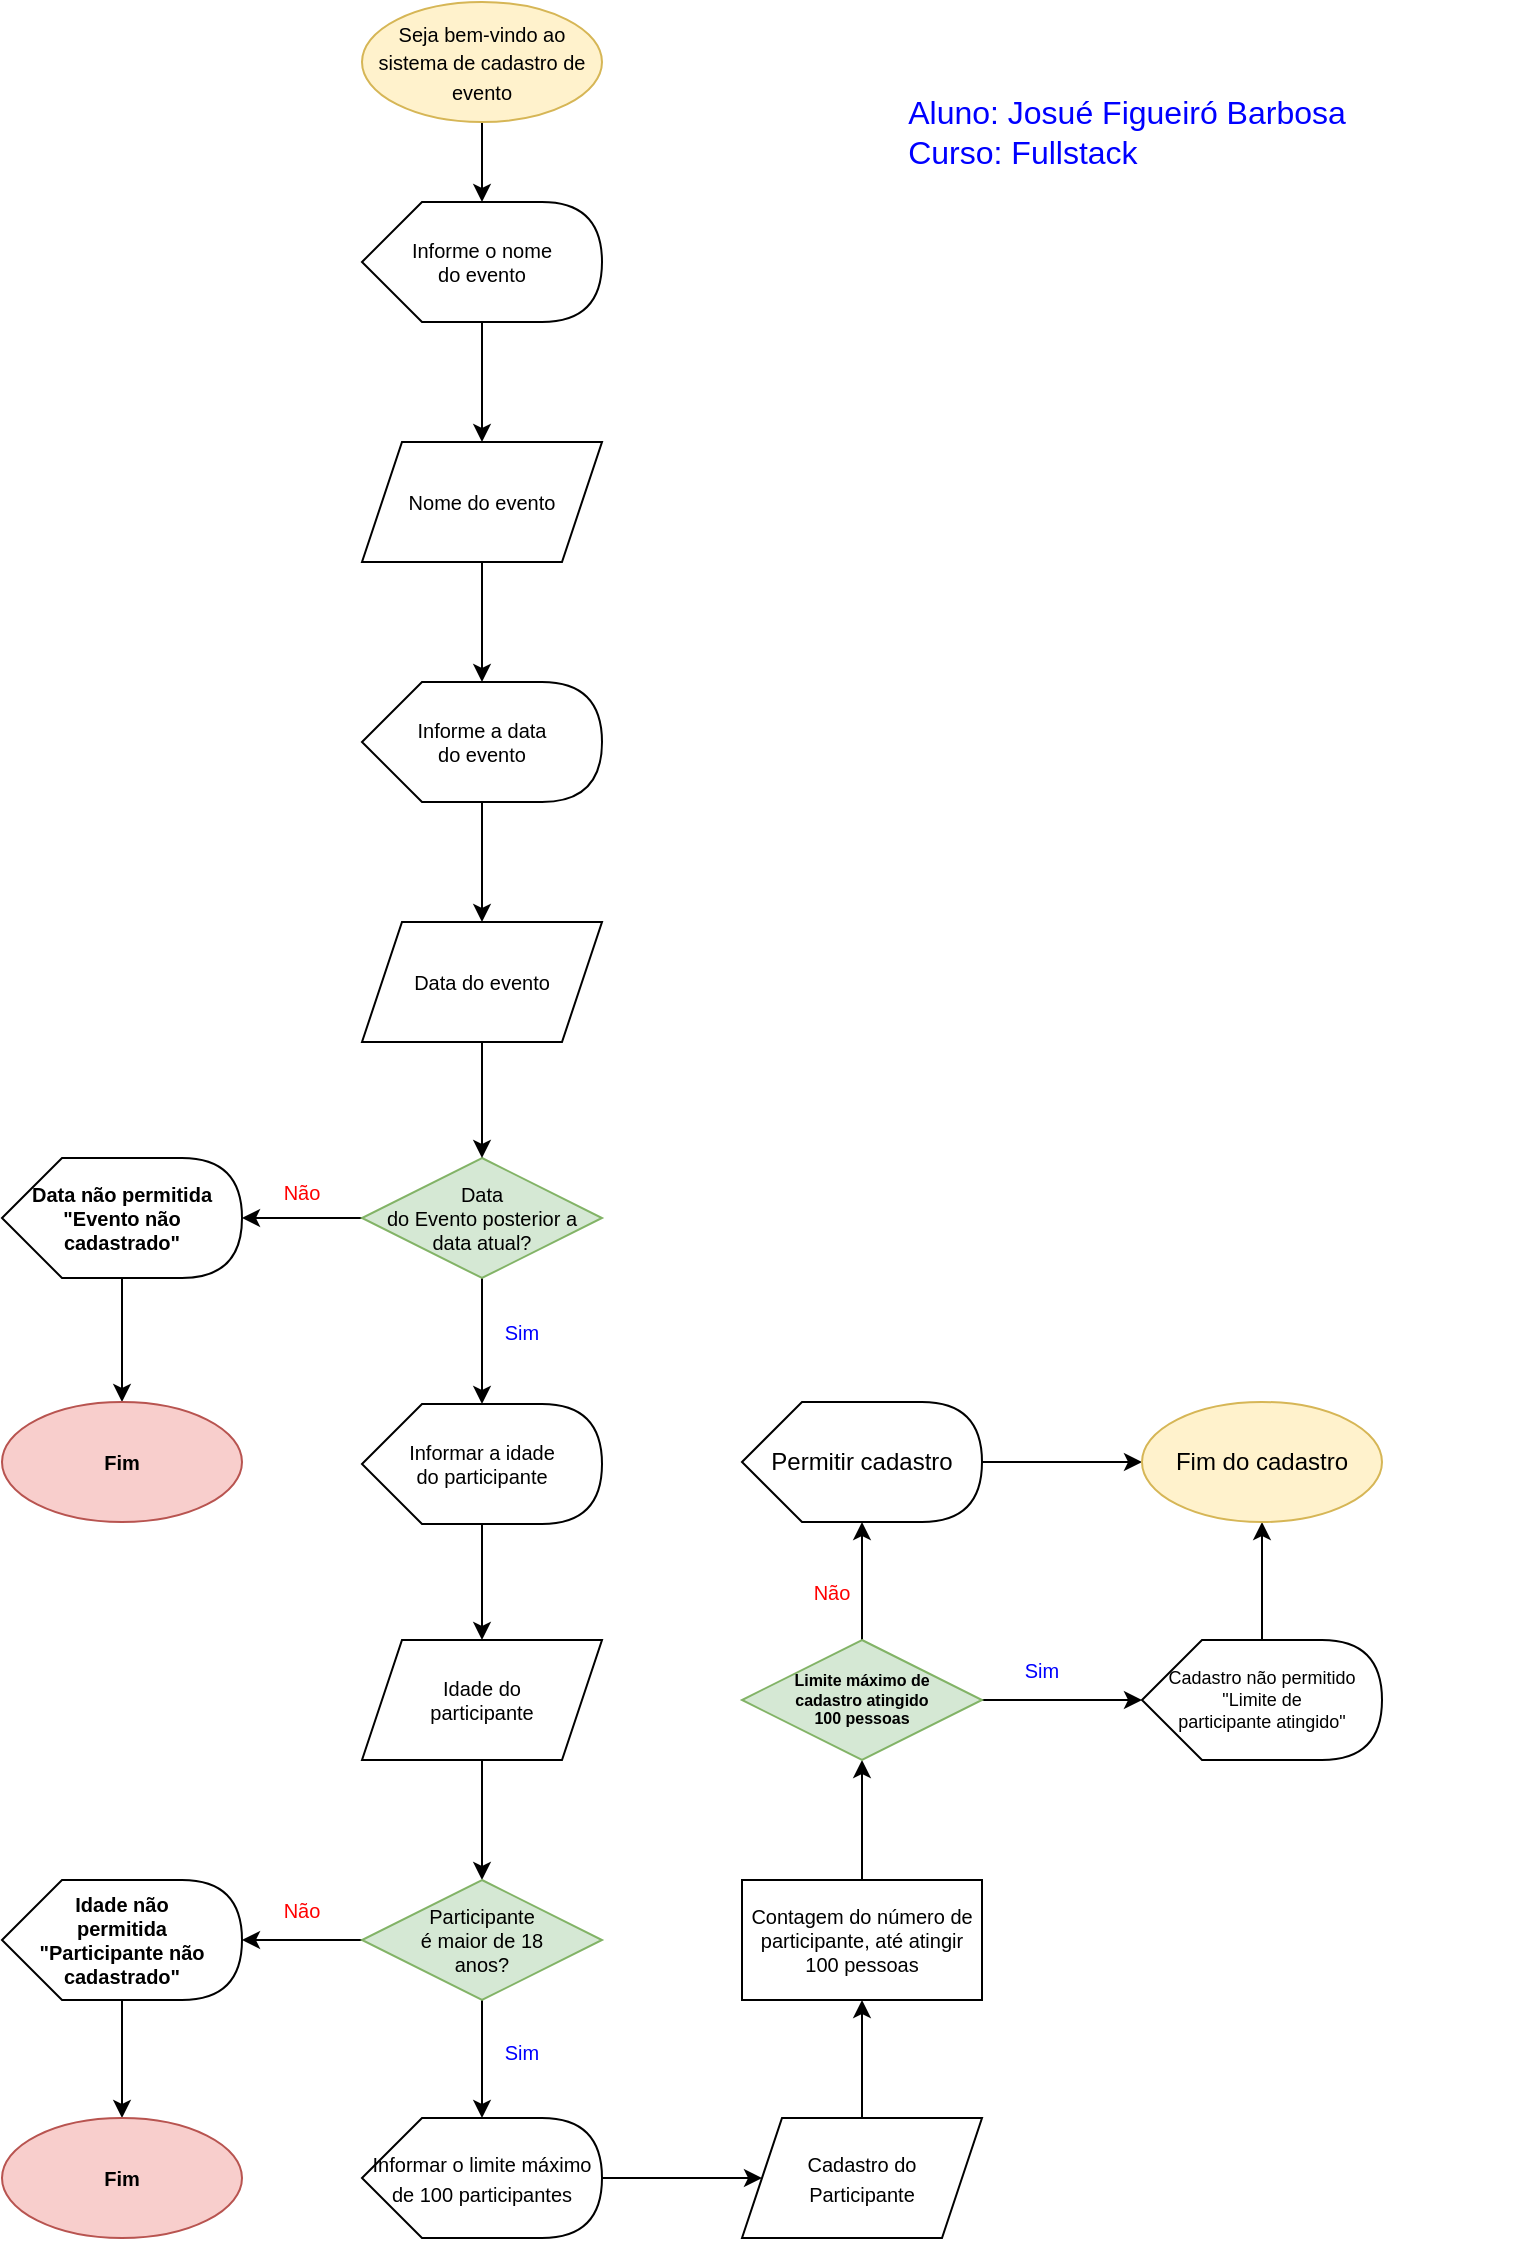 <mxfile version="15.9.6" type="github">
  <diagram id="c-UCe-3wYkse3ktO9Hgi" name="Page-1">
    <mxGraphModel dx="868" dy="1581" grid="1" gridSize="10" guides="1" tooltips="1" connect="1" arrows="1" fold="1" page="1" pageScale="1" pageWidth="827" pageHeight="1169" math="0" shadow="0">
      <root>
        <mxCell id="0" />
        <mxCell id="1" parent="0" />
        <mxCell id="j1DzfyWoOEW-tvMOQWZR-35" value="" style="edgeStyle=orthogonalEdgeStyle;rounded=0;orthogonalLoop=1;jettySize=auto;html=1;fontSize=10;" parent="1" source="j1DzfyWoOEW-tvMOQWZR-5" target="j1DzfyWoOEW-tvMOQWZR-9" edge="1">
          <mxGeometry relative="1" as="geometry" />
        </mxCell>
        <mxCell id="j1DzfyWoOEW-tvMOQWZR-5" value="&lt;div style=&quot;font-size: 10px&quot;&gt;&lt;font style=&quot;font-size: 10px&quot;&gt;Informe o nome &lt;br&gt;&lt;/font&gt;&lt;/div&gt;&lt;div style=&quot;font-size: 10px&quot;&gt;&lt;font style=&quot;font-size: 10px&quot;&gt;do evento&lt;/font&gt;&lt;/div&gt;" style="shape=display;whiteSpace=wrap;html=1;" parent="1" vertex="1">
          <mxGeometry x="220" y="-1060" width="120" height="60" as="geometry" />
        </mxCell>
        <mxCell id="j1DzfyWoOEW-tvMOQWZR-45" value="" style="edgeStyle=orthogonalEdgeStyle;rounded=0;orthogonalLoop=1;jettySize=auto;html=1;fontSize=10;" parent="1" source="j1DzfyWoOEW-tvMOQWZR-7" target="j1DzfyWoOEW-tvMOQWZR-5" edge="1">
          <mxGeometry relative="1" as="geometry" />
        </mxCell>
        <mxCell id="j1DzfyWoOEW-tvMOQWZR-7" value="&lt;font style=&quot;font-size: 10px&quot;&gt;Seja bem-vindo ao sistema de cadastro de evento&lt;/font&gt;" style="ellipse;whiteSpace=wrap;html=1;fillColor=#fff2cc;strokeColor=#d6b656;" parent="1" vertex="1">
          <mxGeometry x="220" y="-1160" width="120" height="60" as="geometry" />
        </mxCell>
        <mxCell id="j1DzfyWoOEW-tvMOQWZR-36" value="" style="edgeStyle=orthogonalEdgeStyle;rounded=0;orthogonalLoop=1;jettySize=auto;html=1;fontSize=10;" parent="1" source="j1DzfyWoOEW-tvMOQWZR-9" target="j1DzfyWoOEW-tvMOQWZR-11" edge="1">
          <mxGeometry relative="1" as="geometry" />
        </mxCell>
        <mxCell id="j1DzfyWoOEW-tvMOQWZR-9" value="&lt;font style=&quot;font-size: 10px&quot;&gt;Nome do evento&lt;/font&gt;" style="shape=parallelogram;perimeter=parallelogramPerimeter;whiteSpace=wrap;html=1;fixedSize=1;" parent="1" vertex="1">
          <mxGeometry x="220" y="-940" width="120" height="60" as="geometry" />
        </mxCell>
        <mxCell id="j1DzfyWoOEW-tvMOQWZR-34" value="" style="edgeStyle=orthogonalEdgeStyle;rounded=0;orthogonalLoop=1;jettySize=auto;html=1;fontSize=10;" parent="1" source="j1DzfyWoOEW-tvMOQWZR-10" target="j1DzfyWoOEW-tvMOQWZR-30" edge="1">
          <mxGeometry relative="1" as="geometry" />
        </mxCell>
        <mxCell id="j1DzfyWoOEW-tvMOQWZR-39" value="" style="edgeStyle=orthogonalEdgeStyle;rounded=0;orthogonalLoop=1;jettySize=auto;html=1;fontSize=10;" parent="1" source="j1DzfyWoOEW-tvMOQWZR-10" target="j1DzfyWoOEW-tvMOQWZR-13" edge="1">
          <mxGeometry relative="1" as="geometry" />
        </mxCell>
        <mxCell id="j1DzfyWoOEW-tvMOQWZR-10" value="&lt;div style=&quot;font-size: 10px&quot;&gt;&lt;font style=&quot;font-size: 10px&quot;&gt;Data&lt;/font&gt;&lt;/div&gt;&lt;div style=&quot;font-size: 10px&quot;&gt;&lt;font style=&quot;font-size: 10px&quot;&gt; do Evento posterior a &lt;br&gt;&lt;/font&gt;&lt;/div&gt;&lt;div style=&quot;font-size: 10px&quot;&gt;&lt;font style=&quot;font-size: 10px&quot;&gt;data atual?&lt;br&gt;&lt;/font&gt;&lt;/div&gt;" style="rhombus;whiteSpace=wrap;html=1;fillColor=#d5e8d4;strokeColor=#82b366;" parent="1" vertex="1">
          <mxGeometry x="220" y="-582" width="120" height="60" as="geometry" />
        </mxCell>
        <mxCell id="j1DzfyWoOEW-tvMOQWZR-37" value="" style="edgeStyle=orthogonalEdgeStyle;rounded=0;orthogonalLoop=1;jettySize=auto;html=1;fontSize=10;" parent="1" source="j1DzfyWoOEW-tvMOQWZR-11" target="j1DzfyWoOEW-tvMOQWZR-12" edge="1">
          <mxGeometry relative="1" as="geometry" />
        </mxCell>
        <mxCell id="j1DzfyWoOEW-tvMOQWZR-11" value="&lt;div style=&quot;font-size: 10px&quot;&gt;&lt;font style=&quot;font-size: 10px&quot;&gt;Informe a data &lt;br&gt;&lt;/font&gt;&lt;/div&gt;&lt;div style=&quot;font-size: 10px&quot;&gt;&lt;font style=&quot;font-size: 10px&quot;&gt;do evento&lt;/font&gt;&lt;/div&gt;" style="shape=display;whiteSpace=wrap;html=1;" parent="1" vertex="1">
          <mxGeometry x="220" y="-820" width="120" height="60" as="geometry" />
        </mxCell>
        <mxCell id="j1DzfyWoOEW-tvMOQWZR-38" value="" style="edgeStyle=orthogonalEdgeStyle;rounded=0;orthogonalLoop=1;jettySize=auto;html=1;fontSize=10;" parent="1" source="j1DzfyWoOEW-tvMOQWZR-12" target="j1DzfyWoOEW-tvMOQWZR-10" edge="1">
          <mxGeometry relative="1" as="geometry" />
        </mxCell>
        <mxCell id="j1DzfyWoOEW-tvMOQWZR-12" value="&lt;font style=&quot;font-size: 10px&quot;&gt;Data do evento&lt;/font&gt;" style="shape=parallelogram;perimeter=parallelogramPerimeter;whiteSpace=wrap;html=1;fixedSize=1;" parent="1" vertex="1">
          <mxGeometry x="220" y="-700" width="120" height="60" as="geometry" />
        </mxCell>
        <mxCell id="j1DzfyWoOEW-tvMOQWZR-40" value="" style="edgeStyle=orthogonalEdgeStyle;rounded=0;orthogonalLoop=1;jettySize=auto;html=1;fontSize=10;" parent="1" source="j1DzfyWoOEW-tvMOQWZR-13" target="j1DzfyWoOEW-tvMOQWZR-14" edge="1">
          <mxGeometry relative="1" as="geometry" />
        </mxCell>
        <mxCell id="j1DzfyWoOEW-tvMOQWZR-13" value="&lt;div style=&quot;font-size: 10px&quot;&gt;&lt;font style=&quot;font-size: 10px&quot;&gt;Informar a idade &lt;br&gt;&lt;/font&gt;&lt;/div&gt;&lt;div style=&quot;font-size: 10px&quot;&gt;&lt;font style=&quot;font-size: 10px&quot;&gt;do participante&lt;/font&gt;&lt;/div&gt;" style="shape=display;whiteSpace=wrap;html=1;" parent="1" vertex="1">
          <mxGeometry x="220" y="-459" width="120" height="60" as="geometry" />
        </mxCell>
        <mxCell id="j1DzfyWoOEW-tvMOQWZR-41" value="" style="edgeStyle=orthogonalEdgeStyle;rounded=0;orthogonalLoop=1;jettySize=auto;html=1;fontSize=10;" parent="1" source="j1DzfyWoOEW-tvMOQWZR-14" target="j1DzfyWoOEW-tvMOQWZR-15" edge="1">
          <mxGeometry relative="1" as="geometry" />
        </mxCell>
        <mxCell id="j1DzfyWoOEW-tvMOQWZR-14" value="&lt;div style=&quot;font-size: 10px&quot;&gt;&lt;font style=&quot;font-size: 10px&quot;&gt;Idade do &lt;br&gt;&lt;/font&gt;&lt;/div&gt;&lt;div style=&quot;font-size: 10px&quot;&gt;&lt;font style=&quot;font-size: 10px&quot;&gt;participante&lt;/font&gt;&lt;/div&gt;" style="shape=parallelogram;perimeter=parallelogramPerimeter;whiteSpace=wrap;html=1;fixedSize=1;" parent="1" vertex="1">
          <mxGeometry x="220" y="-341" width="120" height="60" as="geometry" />
        </mxCell>
        <mxCell id="j1DzfyWoOEW-tvMOQWZR-42" value="" style="edgeStyle=orthogonalEdgeStyle;rounded=0;orthogonalLoop=1;jettySize=auto;html=1;fontSize=10;" parent="1" source="j1DzfyWoOEW-tvMOQWZR-15" target="j1DzfyWoOEW-tvMOQWZR-16" edge="1">
          <mxGeometry relative="1" as="geometry" />
        </mxCell>
        <mxCell id="j1DzfyWoOEW-tvMOQWZR-49" value="" style="edgeStyle=orthogonalEdgeStyle;rounded=0;orthogonalLoop=1;jettySize=auto;html=1;fontSize=10;" parent="1" source="j1DzfyWoOEW-tvMOQWZR-15" target="j1DzfyWoOEW-tvMOQWZR-47" edge="1">
          <mxGeometry relative="1" as="geometry" />
        </mxCell>
        <mxCell id="j1DzfyWoOEW-tvMOQWZR-15" value="&lt;div style=&quot;font-size: 10px&quot;&gt;&lt;font style=&quot;font-size: 10px&quot;&gt;Participante &lt;br&gt;&lt;/font&gt;&lt;/div&gt;&lt;div style=&quot;font-size: 10px&quot;&gt;&lt;font style=&quot;font-size: 10px&quot;&gt;é maior de 18 &lt;br&gt;&lt;/font&gt;&lt;/div&gt;&lt;div style=&quot;font-size: 10px&quot;&gt;&lt;font style=&quot;font-size: 10px&quot;&gt;anos?&lt;/font&gt;&lt;/div&gt;" style="rhombus;whiteSpace=wrap;html=1;fillColor=#d5e8d4;strokeColor=#82b366;" parent="1" vertex="1">
          <mxGeometry x="220" y="-221" width="120" height="60" as="geometry" />
        </mxCell>
        <mxCell id="j1DzfyWoOEW-tvMOQWZR-54" value="" style="edgeStyle=orthogonalEdgeStyle;rounded=0;orthogonalLoop=1;jettySize=auto;html=1;fontSize=10;" parent="1" source="j1DzfyWoOEW-tvMOQWZR-16" target="j1DzfyWoOEW-tvMOQWZR-53" edge="1">
          <mxGeometry relative="1" as="geometry" />
        </mxCell>
        <mxCell id="j1DzfyWoOEW-tvMOQWZR-16" value="&lt;font style=&quot;font-size: 10px&quot;&gt;Informar o limite máximo de 100 participantes&lt;/font&gt;" style="shape=display;whiteSpace=wrap;html=1;" parent="1" vertex="1">
          <mxGeometry x="220" y="-102" width="120" height="60" as="geometry" />
        </mxCell>
        <mxCell id="j1DzfyWoOEW-tvMOQWZR-63" value="" style="edgeStyle=orthogonalEdgeStyle;rounded=0;orthogonalLoop=1;jettySize=auto;html=1;fontSize=10;" parent="1" source="j1DzfyWoOEW-tvMOQWZR-18" target="j1DzfyWoOEW-tvMOQWZR-60" edge="1">
          <mxGeometry relative="1" as="geometry" />
        </mxCell>
        <mxCell id="j1DzfyWoOEW-tvMOQWZR-18" value="&lt;div style=&quot;font-size: 9px&quot; align=&quot;center&quot;&gt;&lt;font style=&quot;font-size: 9px&quot;&gt;Cadastro não permitido&lt;/font&gt;&lt;/div&gt;&lt;div style=&quot;font-size: 9px&quot; align=&quot;center&quot;&gt;&lt;font style=&quot;font-size: 9px&quot;&gt;&quot;Limite de&lt;/font&gt;&lt;/div&gt;&lt;div style=&quot;font-size: 9px&quot; align=&quot;center&quot;&gt;&lt;font style=&quot;font-size: 9px&quot;&gt;participante atingido&quot;&lt;/font&gt;&lt;/div&gt;" style="shape=display;whiteSpace=wrap;html=1;align=center;" parent="1" vertex="1">
          <mxGeometry x="610" y="-341" width="120" height="60" as="geometry" />
        </mxCell>
        <mxCell id="j1DzfyWoOEW-tvMOQWZR-33" value="" style="edgeStyle=orthogonalEdgeStyle;rounded=0;orthogonalLoop=1;jettySize=auto;html=1;fontSize=10;" parent="1" source="j1DzfyWoOEW-tvMOQWZR-30" target="j1DzfyWoOEW-tvMOQWZR-32" edge="1">
          <mxGeometry relative="1" as="geometry" />
        </mxCell>
        <mxCell id="j1DzfyWoOEW-tvMOQWZR-30" value="&lt;div style=&quot;font-size: 10px&quot;&gt;&lt;b&gt;&lt;font style=&quot;font-size: 10px&quot;&gt;Data não permitida &lt;br&gt;&lt;/font&gt;&lt;/b&gt;&lt;/div&gt;&lt;div style=&quot;font-size: 10px&quot;&gt;&lt;b&gt;&lt;font style=&quot;font-size: 10px&quot;&gt;&quot;Evento não cadastrado&quot;&lt;br&gt;&lt;/font&gt;&lt;/b&gt;&lt;/div&gt;" style="shape=display;whiteSpace=wrap;html=1;" parent="1" vertex="1">
          <mxGeometry x="40" y="-582" width="120" height="60" as="geometry" />
        </mxCell>
        <mxCell id="j1DzfyWoOEW-tvMOQWZR-32" value="&lt;div style=&quot;font-size: 10px&quot;&gt;&lt;b&gt;&lt;font style=&quot;font-size: 10px&quot;&gt;Fim&lt;/font&gt;&lt;/b&gt;&lt;/div&gt;" style="ellipse;whiteSpace=wrap;html=1;fillColor=#f8cecc;strokeColor=#b85450;" parent="1" vertex="1">
          <mxGeometry x="40" y="-460" width="120" height="60" as="geometry" />
        </mxCell>
        <mxCell id="j1DzfyWoOEW-tvMOQWZR-43" value="&lt;font color=&quot;#FF0000&quot;&gt;Não&lt;/font&gt;" style="text;html=1;strokeColor=none;fillColor=none;align=center;verticalAlign=middle;whiteSpace=wrap;rounded=0;fontSize=10;" parent="1" vertex="1">
          <mxGeometry x="160" y="-580" width="60" height="30" as="geometry" />
        </mxCell>
        <mxCell id="j1DzfyWoOEW-tvMOQWZR-44" value="&lt;font color=&quot;#0000FF&quot;&gt;Sim&lt;/font&gt;" style="text;html=1;strokeColor=none;fillColor=none;align=center;verticalAlign=middle;whiteSpace=wrap;rounded=0;fontSize=10;" parent="1" vertex="1">
          <mxGeometry x="270" y="-510" width="60" height="30" as="geometry" />
        </mxCell>
        <mxCell id="j1DzfyWoOEW-tvMOQWZR-46" value="" style="edgeStyle=orthogonalEdgeStyle;rounded=0;orthogonalLoop=1;jettySize=auto;html=1;fontSize=10;" parent="1" source="j1DzfyWoOEW-tvMOQWZR-47" target="j1DzfyWoOEW-tvMOQWZR-48" edge="1">
          <mxGeometry relative="1" as="geometry" />
        </mxCell>
        <mxCell id="j1DzfyWoOEW-tvMOQWZR-47" value="&lt;div style=&quot;font-size: 10px&quot;&gt;&lt;font style=&quot;font-size: 10px&quot;&gt;&lt;b&gt;Idade não&lt;/b&gt;&lt;/font&gt;&lt;/div&gt;&lt;div style=&quot;font-size: 10px&quot;&gt;&lt;font style=&quot;font-size: 10px&quot;&gt;&lt;b&gt;permitida&lt;/b&gt;&lt;/font&gt;&lt;/div&gt;&lt;div style=&quot;font-size: 10px&quot;&gt;&lt;font style=&quot;font-size: 10px&quot;&gt;&lt;b&gt;&quot;Participante não cadastrado&quot;&lt;br&gt;&lt;/b&gt;&lt;/font&gt;&lt;/div&gt;" style="shape=display;whiteSpace=wrap;html=1;" parent="1" vertex="1">
          <mxGeometry x="40" y="-221" width="120" height="60" as="geometry" />
        </mxCell>
        <mxCell id="j1DzfyWoOEW-tvMOQWZR-48" value="&lt;div style=&quot;font-size: 10px&quot;&gt;&lt;b&gt;&lt;font style=&quot;font-size: 10px&quot;&gt;Fim&lt;/font&gt;&lt;/b&gt;&lt;/div&gt;" style="ellipse;whiteSpace=wrap;html=1;fillColor=#f8cecc;strokeColor=#b85450;" parent="1" vertex="1">
          <mxGeometry x="40" y="-102" width="120" height="60" as="geometry" />
        </mxCell>
        <mxCell id="j1DzfyWoOEW-tvMOQWZR-51" value="&lt;font color=&quot;#FF0000&quot;&gt;Não&lt;/font&gt;" style="text;html=1;strokeColor=none;fillColor=none;align=center;verticalAlign=middle;whiteSpace=wrap;rounded=0;fontSize=10;" parent="1" vertex="1">
          <mxGeometry x="160" y="-221" width="60" height="30" as="geometry" />
        </mxCell>
        <mxCell id="j1DzfyWoOEW-tvMOQWZR-52" value="&lt;font color=&quot;#0000FF&quot;&gt;Sim&lt;/font&gt;" style="text;html=1;strokeColor=none;fillColor=none;align=center;verticalAlign=middle;whiteSpace=wrap;rounded=0;fontSize=10;" parent="1" vertex="1">
          <mxGeometry x="270" y="-150" width="60" height="30" as="geometry" />
        </mxCell>
        <mxCell id="j1DzfyWoOEW-tvMOQWZR-56" value="" style="edgeStyle=orthogonalEdgeStyle;rounded=0;orthogonalLoop=1;jettySize=auto;html=1;fontSize=10;" parent="1" source="j1DzfyWoOEW-tvMOQWZR-53" target="j1DzfyWoOEW-tvMOQWZR-55" edge="1">
          <mxGeometry relative="1" as="geometry" />
        </mxCell>
        <mxCell id="j1DzfyWoOEW-tvMOQWZR-53" value="&lt;div&gt;&lt;font style=&quot;font-size: 10px&quot;&gt;Cadastro do &lt;br&gt;&lt;/font&gt;&lt;/div&gt;&lt;div&gt;&lt;font style=&quot;font-size: 10px&quot;&gt;Participante&lt;/font&gt;&lt;/div&gt;" style="shape=parallelogram;perimeter=parallelogramPerimeter;whiteSpace=wrap;html=1;fixedSize=1;" parent="1" vertex="1">
          <mxGeometry x="410" y="-102" width="120" height="60" as="geometry" />
        </mxCell>
        <mxCell id="j1DzfyWoOEW-tvMOQWZR-58" value="" style="edgeStyle=orthogonalEdgeStyle;rounded=0;orthogonalLoop=1;jettySize=auto;html=1;fontSize=10;" parent="1" source="j1DzfyWoOEW-tvMOQWZR-55" target="j1DzfyWoOEW-tvMOQWZR-57" edge="1">
          <mxGeometry relative="1" as="geometry" />
        </mxCell>
        <mxCell id="j1DzfyWoOEW-tvMOQWZR-55" value="Contagem do número de participante, até atingir 100 pessoas" style="rounded=0;whiteSpace=wrap;html=1;fontSize=10;" parent="1" vertex="1">
          <mxGeometry x="410" y="-221" width="120" height="60" as="geometry" />
        </mxCell>
        <mxCell id="j1DzfyWoOEW-tvMOQWZR-61" value="" style="edgeStyle=orthogonalEdgeStyle;rounded=0;orthogonalLoop=1;jettySize=auto;html=1;fontSize=10;" parent="1" source="j1DzfyWoOEW-tvMOQWZR-57" target="j1DzfyWoOEW-tvMOQWZR-59" edge="1">
          <mxGeometry relative="1" as="geometry" />
        </mxCell>
        <mxCell id="j1DzfyWoOEW-tvMOQWZR-62" value="" style="edgeStyle=orthogonalEdgeStyle;rounded=0;orthogonalLoop=1;jettySize=auto;html=1;fontSize=10;" parent="1" source="j1DzfyWoOEW-tvMOQWZR-57" target="j1DzfyWoOEW-tvMOQWZR-18" edge="1">
          <mxGeometry relative="1" as="geometry" />
        </mxCell>
        <mxCell id="j1DzfyWoOEW-tvMOQWZR-57" value="&lt;div style=&quot;font-size: 8px&quot;&gt;&lt;font style=&quot;font-size: 8px&quot;&gt;&lt;b&gt;&lt;font style=&quot;font-size: 8px&quot;&gt;Limite máximo de &lt;br&gt;&lt;/font&gt;&lt;/b&gt;&lt;/font&gt;&lt;/div&gt;&lt;div style=&quot;font-size: 8px&quot;&gt;&lt;font style=&quot;font-size: 8px&quot;&gt;&lt;b&gt;&lt;font style=&quot;font-size: 8px&quot;&gt;cadastro atingido&lt;/font&gt;&lt;/b&gt;&lt;/font&gt;&lt;/div&gt;&lt;div style=&quot;font-size: 8px&quot;&gt;&lt;font style=&quot;font-size: 8px&quot;&gt;&lt;b&gt;&lt;font style=&quot;font-size: 8px&quot;&gt;100 pessoas&lt;br&gt;&lt;/font&gt;&lt;/b&gt;&lt;/font&gt;&lt;/div&gt;" style="rhombus;whiteSpace=wrap;html=1;fillColor=#d5e8d4;strokeColor=#82b366;" parent="1" vertex="1">
          <mxGeometry x="410" y="-341" width="120" height="60" as="geometry" />
        </mxCell>
        <mxCell id="j1DzfyWoOEW-tvMOQWZR-64" value="" style="edgeStyle=orthogonalEdgeStyle;rounded=0;orthogonalLoop=1;jettySize=auto;html=1;fontSize=10;" parent="1" source="j1DzfyWoOEW-tvMOQWZR-59" target="j1DzfyWoOEW-tvMOQWZR-60" edge="1">
          <mxGeometry relative="1" as="geometry" />
        </mxCell>
        <mxCell id="j1DzfyWoOEW-tvMOQWZR-59" value="Permitir cadastro" style="shape=display;whiteSpace=wrap;html=1;" parent="1" vertex="1">
          <mxGeometry x="410" y="-460" width="120" height="60" as="geometry" />
        </mxCell>
        <mxCell id="j1DzfyWoOEW-tvMOQWZR-60" value="Fim do cadastro" style="ellipse;whiteSpace=wrap;html=1;fillColor=#fff2cc;strokeColor=#d6b656;" parent="1" vertex="1">
          <mxGeometry x="610" y="-460" width="120" height="60" as="geometry" />
        </mxCell>
        <mxCell id="j1DzfyWoOEW-tvMOQWZR-65" value="&lt;font color=&quot;#FF0000&quot;&gt;Não&lt;/font&gt;" style="text;html=1;strokeColor=none;fillColor=none;align=center;verticalAlign=middle;whiteSpace=wrap;rounded=0;fontSize=10;" parent="1" vertex="1">
          <mxGeometry x="425" y="-380" width="60" height="30" as="geometry" />
        </mxCell>
        <mxCell id="j1DzfyWoOEW-tvMOQWZR-66" value="&lt;font color=&quot;#0000FF&quot;&gt;Sim&lt;/font&gt;" style="text;html=1;strokeColor=none;fillColor=none;align=center;verticalAlign=middle;whiteSpace=wrap;rounded=0;fontSize=10;" parent="1" vertex="1">
          <mxGeometry x="530" y="-341" width="60" height="30" as="geometry" />
        </mxCell>
        <mxCell id="j1DzfyWoOEW-tvMOQWZR-67" value="&lt;div&gt;&lt;font style=&quot;font-size: 16px&quot;&gt;Aluno: Josué Figueiró Barbosa &lt;br&gt;&lt;/font&gt;&lt;/div&gt;&lt;div align=&quot;left&quot;&gt;&lt;font style=&quot;font-size: 16px&quot;&gt;Curso: Fullstack&lt;br&gt;&lt;/font&gt;&lt;/div&gt;" style="text;html=1;strokeColor=none;fillColor=none;align=center;verticalAlign=middle;whiteSpace=wrap;rounded=0;fontSize=9;fontColor=#0000FF;" parent="1" vertex="1">
          <mxGeometry x="405" y="-1150" width="395" height="110" as="geometry" />
        </mxCell>
      </root>
    </mxGraphModel>
  </diagram>
</mxfile>
